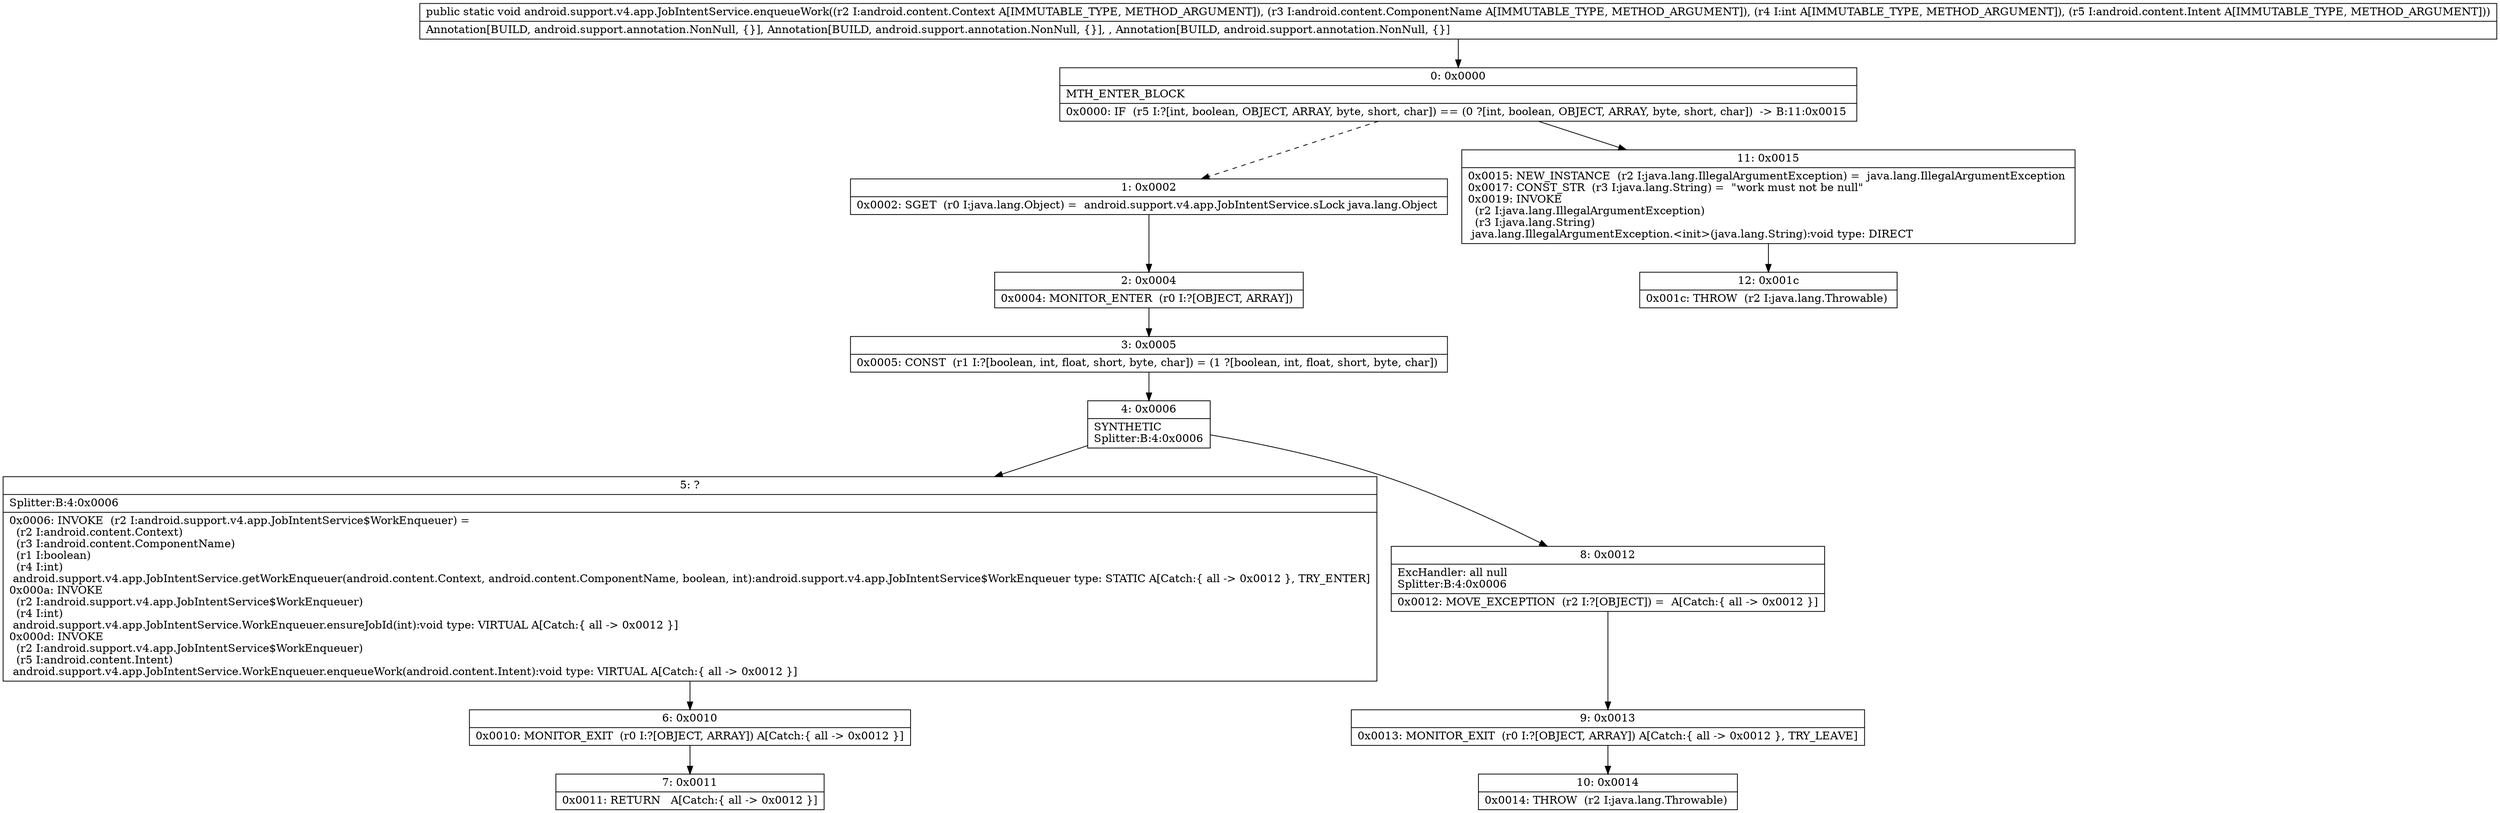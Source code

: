 digraph "CFG forandroid.support.v4.app.JobIntentService.enqueueWork(Landroid\/content\/Context;Landroid\/content\/ComponentName;ILandroid\/content\/Intent;)V" {
Node_0 [shape=record,label="{0\:\ 0x0000|MTH_ENTER_BLOCK\l|0x0000: IF  (r5 I:?[int, boolean, OBJECT, ARRAY, byte, short, char]) == (0 ?[int, boolean, OBJECT, ARRAY, byte, short, char])  \-\> B:11:0x0015 \l}"];
Node_1 [shape=record,label="{1\:\ 0x0002|0x0002: SGET  (r0 I:java.lang.Object) =  android.support.v4.app.JobIntentService.sLock java.lang.Object \l}"];
Node_2 [shape=record,label="{2\:\ 0x0004|0x0004: MONITOR_ENTER  (r0 I:?[OBJECT, ARRAY]) \l}"];
Node_3 [shape=record,label="{3\:\ 0x0005|0x0005: CONST  (r1 I:?[boolean, int, float, short, byte, char]) = (1 ?[boolean, int, float, short, byte, char]) \l}"];
Node_4 [shape=record,label="{4\:\ 0x0006|SYNTHETIC\lSplitter:B:4:0x0006\l}"];
Node_5 [shape=record,label="{5\:\ ?|Splitter:B:4:0x0006\l|0x0006: INVOKE  (r2 I:android.support.v4.app.JobIntentService$WorkEnqueuer) = \l  (r2 I:android.content.Context)\l  (r3 I:android.content.ComponentName)\l  (r1 I:boolean)\l  (r4 I:int)\l android.support.v4.app.JobIntentService.getWorkEnqueuer(android.content.Context, android.content.ComponentName, boolean, int):android.support.v4.app.JobIntentService$WorkEnqueuer type: STATIC A[Catch:\{ all \-\> 0x0012 \}, TRY_ENTER]\l0x000a: INVOKE  \l  (r2 I:android.support.v4.app.JobIntentService$WorkEnqueuer)\l  (r4 I:int)\l android.support.v4.app.JobIntentService.WorkEnqueuer.ensureJobId(int):void type: VIRTUAL A[Catch:\{ all \-\> 0x0012 \}]\l0x000d: INVOKE  \l  (r2 I:android.support.v4.app.JobIntentService$WorkEnqueuer)\l  (r5 I:android.content.Intent)\l android.support.v4.app.JobIntentService.WorkEnqueuer.enqueueWork(android.content.Intent):void type: VIRTUAL A[Catch:\{ all \-\> 0x0012 \}]\l}"];
Node_6 [shape=record,label="{6\:\ 0x0010|0x0010: MONITOR_EXIT  (r0 I:?[OBJECT, ARRAY]) A[Catch:\{ all \-\> 0x0012 \}]\l}"];
Node_7 [shape=record,label="{7\:\ 0x0011|0x0011: RETURN   A[Catch:\{ all \-\> 0x0012 \}]\l}"];
Node_8 [shape=record,label="{8\:\ 0x0012|ExcHandler: all null\lSplitter:B:4:0x0006\l|0x0012: MOVE_EXCEPTION  (r2 I:?[OBJECT]) =  A[Catch:\{ all \-\> 0x0012 \}]\l}"];
Node_9 [shape=record,label="{9\:\ 0x0013|0x0013: MONITOR_EXIT  (r0 I:?[OBJECT, ARRAY]) A[Catch:\{ all \-\> 0x0012 \}, TRY_LEAVE]\l}"];
Node_10 [shape=record,label="{10\:\ 0x0014|0x0014: THROW  (r2 I:java.lang.Throwable) \l}"];
Node_11 [shape=record,label="{11\:\ 0x0015|0x0015: NEW_INSTANCE  (r2 I:java.lang.IllegalArgumentException) =  java.lang.IllegalArgumentException \l0x0017: CONST_STR  (r3 I:java.lang.String) =  \"work must not be null\" \l0x0019: INVOKE  \l  (r2 I:java.lang.IllegalArgumentException)\l  (r3 I:java.lang.String)\l java.lang.IllegalArgumentException.\<init\>(java.lang.String):void type: DIRECT \l}"];
Node_12 [shape=record,label="{12\:\ 0x001c|0x001c: THROW  (r2 I:java.lang.Throwable) \l}"];
MethodNode[shape=record,label="{public static void android.support.v4.app.JobIntentService.enqueueWork((r2 I:android.content.Context A[IMMUTABLE_TYPE, METHOD_ARGUMENT]), (r3 I:android.content.ComponentName A[IMMUTABLE_TYPE, METHOD_ARGUMENT]), (r4 I:int A[IMMUTABLE_TYPE, METHOD_ARGUMENT]), (r5 I:android.content.Intent A[IMMUTABLE_TYPE, METHOD_ARGUMENT]))  | Annotation[BUILD, android.support.annotation.NonNull, \{\}], Annotation[BUILD, android.support.annotation.NonNull, \{\}], , Annotation[BUILD, android.support.annotation.NonNull, \{\}]\l}"];
MethodNode -> Node_0;
Node_0 -> Node_1[style=dashed];
Node_0 -> Node_11;
Node_1 -> Node_2;
Node_2 -> Node_3;
Node_3 -> Node_4;
Node_4 -> Node_5;
Node_4 -> Node_8;
Node_5 -> Node_6;
Node_6 -> Node_7;
Node_8 -> Node_9;
Node_9 -> Node_10;
Node_11 -> Node_12;
}

